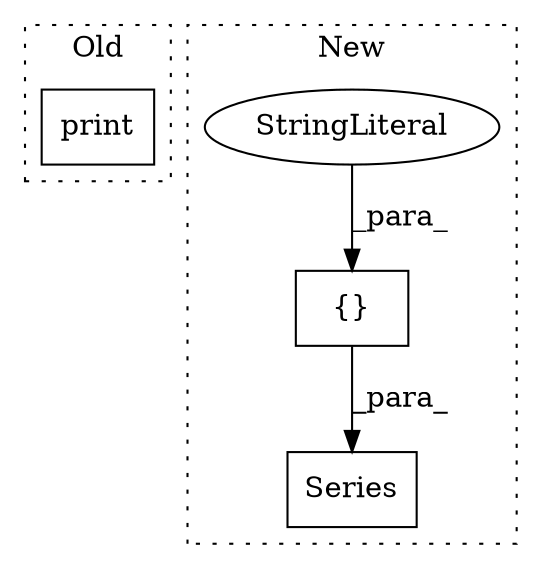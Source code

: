 digraph G {
subgraph cluster0 {
1 [label="print" a="32" s="2362,2374" l="6,1" shape="box"];
label = "Old";
style="dotted";
}
subgraph cluster1 {
2 [label="Series" a="32" s="2850,2917" l="7,1" shape="box"];
3 [label="{}" a="4" s="2884,2902" l="1,1" shape="box"];
4 [label="StringLiteral" a="45" s="2897" l="5" shape="ellipse"];
label = "New";
style="dotted";
}
3 -> 2 [label="_para_"];
4 -> 3 [label="_para_"];
}